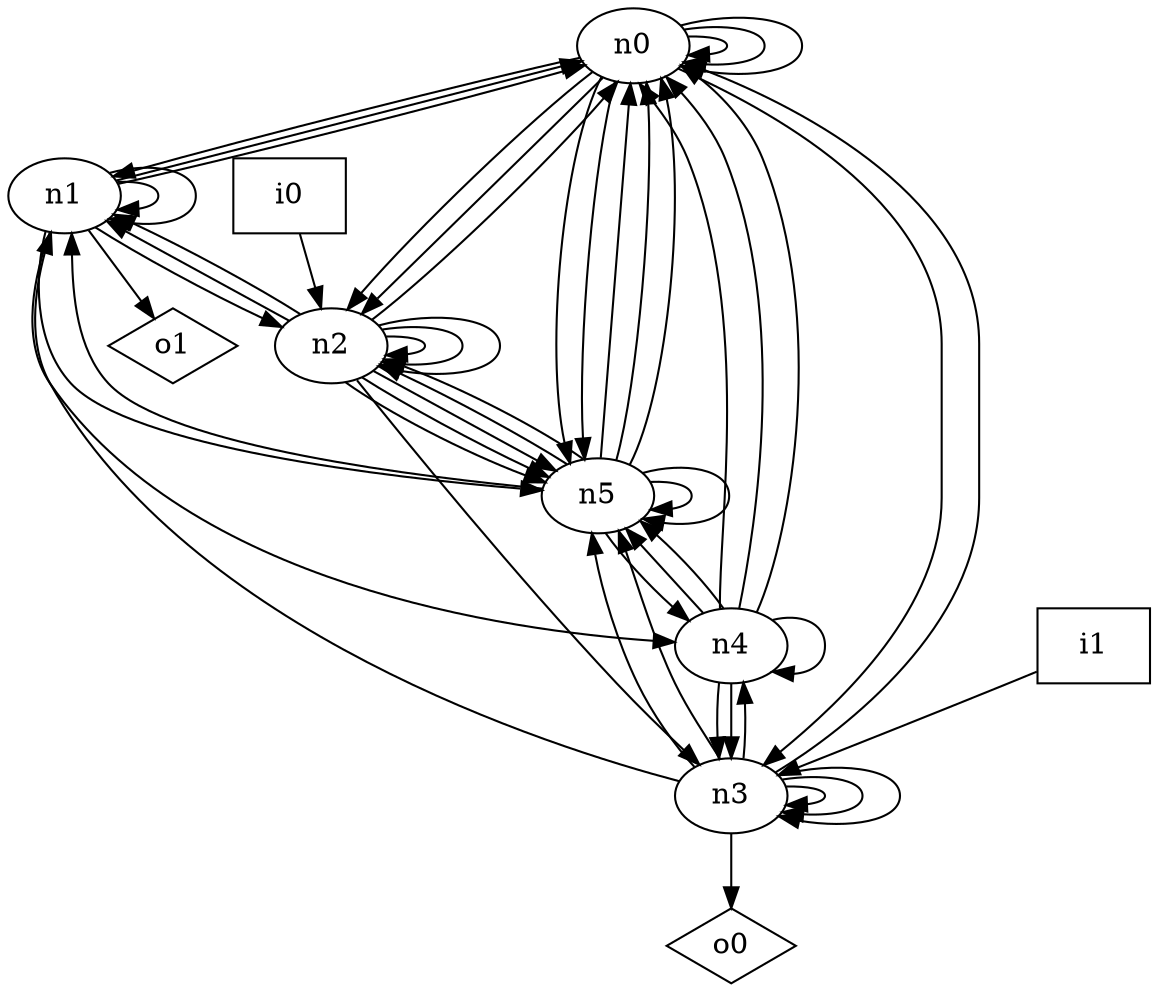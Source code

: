 digraph G {
n0 [label="n0"];
n1 [label="n1"];
n2 [label="n2"];
n3 [label="n3"];
n4 [label="n4"];
n5 [label="n5"];
n6 [label="i0",shape="box"];
n7 [label="i1",shape="box"];
n8 [label="o0",shape="diamond"];
n9 [label="o1",shape="diamond"];
n0 -> n0
n0 -> n0
n0 -> n0
n0 -> n1
n0 -> n2
n0 -> n2
n0 -> n3
n0 -> n5
n0 -> n5
n1 -> n0
n1 -> n0
n1 -> n1
n1 -> n1
n1 -> n2
n1 -> n4
n1 -> n5
n1 -> n9
n2 -> n0
n2 -> n1
n2 -> n1
n2 -> n2
n2 -> n2
n2 -> n2
n2 -> n3
n2 -> n5
n2 -> n5
n2 -> n5
n3 -> n0
n3 -> n1
n3 -> n3
n3 -> n3
n3 -> n3
n3 -> n4
n3 -> n5
n3 -> n5
n3 -> n8
n4 -> n0
n4 -> n0
n4 -> n0
n4 -> n3
n4 -> n3
n4 -> n4
n4 -> n5
n4 -> n5
n5 -> n0
n5 -> n0
n5 -> n0
n5 -> n1
n5 -> n2
n5 -> n2
n5 -> n4
n5 -> n5
n5 -> n5
n6 -> n2
n7 -> n3
}